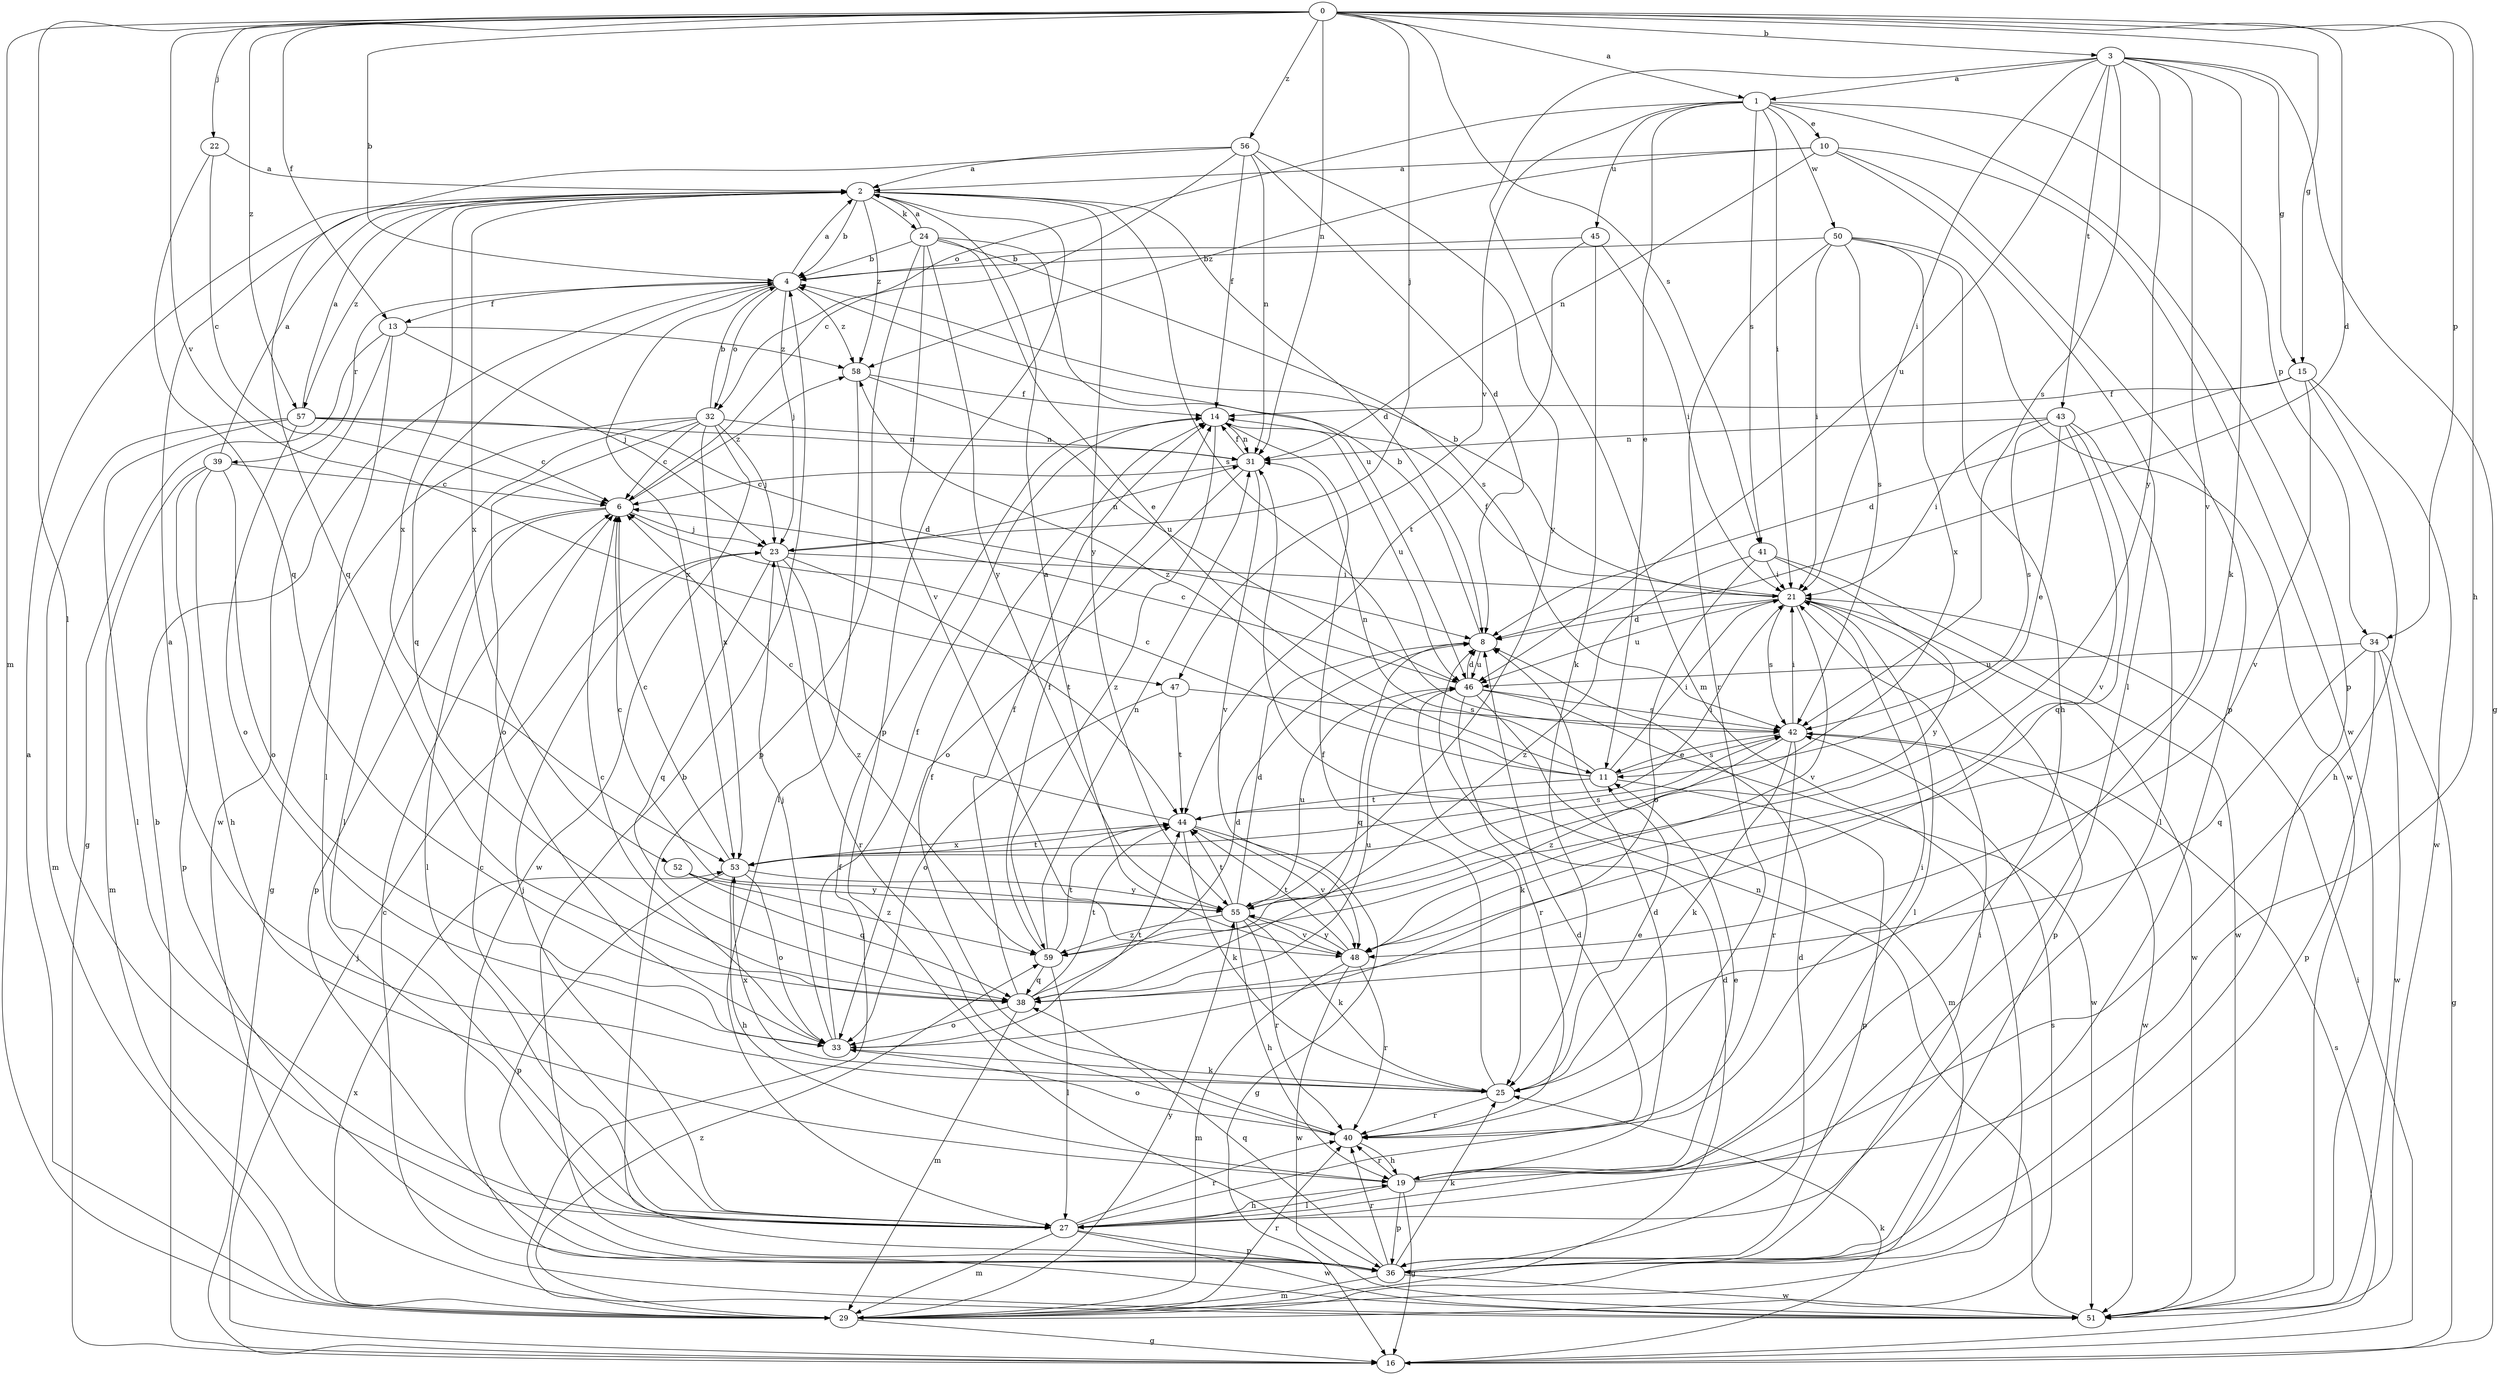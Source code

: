 strict digraph  {
0;
1;
2;
3;
4;
6;
8;
10;
11;
13;
14;
15;
16;
19;
21;
22;
23;
24;
25;
27;
29;
31;
32;
33;
34;
36;
38;
39;
40;
41;
42;
43;
44;
45;
46;
47;
48;
50;
51;
52;
53;
55;
56;
57;
58;
59;
0 -> 1  [label=a];
0 -> 3  [label=b];
0 -> 4  [label=b];
0 -> 8  [label=d];
0 -> 13  [label=f];
0 -> 15  [label=g];
0 -> 19  [label=h];
0 -> 22  [label=j];
0 -> 23  [label=j];
0 -> 27  [label=l];
0 -> 29  [label=m];
0 -> 31  [label=n];
0 -> 34  [label=p];
0 -> 41  [label=s];
0 -> 47  [label=v];
0 -> 56  [label=z];
0 -> 57  [label=z];
1 -> 10  [label=e];
1 -> 11  [label=e];
1 -> 21  [label=i];
1 -> 32  [label=o];
1 -> 34  [label=p];
1 -> 36  [label=p];
1 -> 41  [label=s];
1 -> 45  [label=u];
1 -> 47  [label=v];
1 -> 50  [label=w];
2 -> 4  [label=b];
2 -> 8  [label=d];
2 -> 24  [label=k];
2 -> 36  [label=p];
2 -> 42  [label=s];
2 -> 52  [label=x];
2 -> 53  [label=x];
2 -> 55  [label=y];
2 -> 57  [label=z];
2 -> 58  [label=z];
3 -> 1  [label=a];
3 -> 15  [label=g];
3 -> 16  [label=g];
3 -> 21  [label=i];
3 -> 25  [label=k];
3 -> 29  [label=m];
3 -> 42  [label=s];
3 -> 43  [label=t];
3 -> 46  [label=u];
3 -> 48  [label=v];
3 -> 55  [label=y];
4 -> 2  [label=a];
4 -> 13  [label=f];
4 -> 23  [label=j];
4 -> 32  [label=o];
4 -> 38  [label=q];
4 -> 39  [label=r];
4 -> 53  [label=x];
4 -> 58  [label=z];
6 -> 23  [label=j];
6 -> 27  [label=l];
6 -> 36  [label=p];
6 -> 58  [label=z];
8 -> 4  [label=b];
8 -> 38  [label=q];
8 -> 46  [label=u];
10 -> 2  [label=a];
10 -> 27  [label=l];
10 -> 31  [label=n];
10 -> 36  [label=p];
10 -> 51  [label=w];
10 -> 58  [label=z];
11 -> 6  [label=c];
11 -> 21  [label=i];
11 -> 31  [label=n];
11 -> 36  [label=p];
11 -> 42  [label=s];
11 -> 44  [label=t];
11 -> 58  [label=z];
13 -> 16  [label=g];
13 -> 23  [label=j];
13 -> 27  [label=l];
13 -> 51  [label=w];
13 -> 58  [label=z];
14 -> 31  [label=n];
14 -> 46  [label=u];
14 -> 59  [label=z];
15 -> 8  [label=d];
15 -> 14  [label=f];
15 -> 19  [label=h];
15 -> 48  [label=v];
15 -> 51  [label=w];
16 -> 4  [label=b];
16 -> 21  [label=i];
16 -> 23  [label=j];
16 -> 25  [label=k];
16 -> 42  [label=s];
19 -> 8  [label=d];
19 -> 11  [label=e];
19 -> 16  [label=g];
19 -> 27  [label=l];
19 -> 36  [label=p];
19 -> 40  [label=r];
21 -> 4  [label=b];
21 -> 8  [label=d];
21 -> 14  [label=f];
21 -> 27  [label=l];
21 -> 36  [label=p];
21 -> 42  [label=s];
21 -> 46  [label=u];
21 -> 48  [label=v];
21 -> 51  [label=w];
22 -> 2  [label=a];
22 -> 6  [label=c];
22 -> 38  [label=q];
23 -> 21  [label=i];
23 -> 31  [label=n];
23 -> 38  [label=q];
23 -> 40  [label=r];
23 -> 44  [label=t];
23 -> 59  [label=z];
24 -> 2  [label=a];
24 -> 4  [label=b];
24 -> 11  [label=e];
24 -> 36  [label=p];
24 -> 42  [label=s];
24 -> 46  [label=u];
24 -> 48  [label=v];
24 -> 55  [label=y];
25 -> 2  [label=a];
25 -> 11  [label=e];
25 -> 14  [label=f];
25 -> 40  [label=r];
25 -> 53  [label=x];
27 -> 6  [label=c];
27 -> 8  [label=d];
27 -> 19  [label=h];
27 -> 23  [label=j];
27 -> 29  [label=m];
27 -> 36  [label=p];
27 -> 40  [label=r];
27 -> 51  [label=w];
29 -> 2  [label=a];
29 -> 8  [label=d];
29 -> 14  [label=f];
29 -> 16  [label=g];
29 -> 40  [label=r];
29 -> 42  [label=s];
29 -> 53  [label=x];
29 -> 55  [label=y];
29 -> 59  [label=z];
31 -> 6  [label=c];
31 -> 14  [label=f];
31 -> 33  [label=o];
31 -> 48  [label=v];
32 -> 4  [label=b];
32 -> 6  [label=c];
32 -> 16  [label=g];
32 -> 23  [label=j];
32 -> 27  [label=l];
32 -> 31  [label=n];
32 -> 33  [label=o];
32 -> 51  [label=w];
32 -> 53  [label=x];
33 -> 6  [label=c];
33 -> 14  [label=f];
33 -> 23  [label=j];
33 -> 25  [label=k];
33 -> 44  [label=t];
34 -> 16  [label=g];
34 -> 36  [label=p];
34 -> 38  [label=q];
34 -> 46  [label=u];
34 -> 51  [label=w];
36 -> 4  [label=b];
36 -> 8  [label=d];
36 -> 21  [label=i];
36 -> 25  [label=k];
36 -> 29  [label=m];
36 -> 38  [label=q];
36 -> 40  [label=r];
36 -> 51  [label=w];
38 -> 8  [label=d];
38 -> 14  [label=f];
38 -> 29  [label=m];
38 -> 33  [label=o];
38 -> 44  [label=t];
38 -> 46  [label=u];
39 -> 2  [label=a];
39 -> 6  [label=c];
39 -> 19  [label=h];
39 -> 29  [label=m];
39 -> 33  [label=o];
39 -> 36  [label=p];
40 -> 14  [label=f];
40 -> 19  [label=h];
40 -> 21  [label=i];
40 -> 33  [label=o];
41 -> 21  [label=i];
41 -> 33  [label=o];
41 -> 51  [label=w];
41 -> 55  [label=y];
41 -> 59  [label=z];
42 -> 11  [label=e];
42 -> 21  [label=i];
42 -> 25  [label=k];
42 -> 40  [label=r];
42 -> 51  [label=w];
42 -> 59  [label=z];
43 -> 11  [label=e];
43 -> 21  [label=i];
43 -> 27  [label=l];
43 -> 31  [label=n];
43 -> 38  [label=q];
43 -> 42  [label=s];
43 -> 48  [label=v];
44 -> 6  [label=c];
44 -> 16  [label=g];
44 -> 21  [label=i];
44 -> 25  [label=k];
44 -> 48  [label=v];
44 -> 53  [label=x];
45 -> 4  [label=b];
45 -> 21  [label=i];
45 -> 25  [label=k];
45 -> 44  [label=t];
46 -> 6  [label=c];
46 -> 8  [label=d];
46 -> 25  [label=k];
46 -> 29  [label=m];
46 -> 40  [label=r];
46 -> 42  [label=s];
46 -> 51  [label=w];
47 -> 33  [label=o];
47 -> 42  [label=s];
47 -> 44  [label=t];
48 -> 2  [label=a];
48 -> 29  [label=m];
48 -> 40  [label=r];
48 -> 44  [label=t];
48 -> 51  [label=w];
48 -> 55  [label=y];
50 -> 4  [label=b];
50 -> 19  [label=h];
50 -> 21  [label=i];
50 -> 40  [label=r];
50 -> 42  [label=s];
50 -> 51  [label=w];
50 -> 53  [label=x];
51 -> 6  [label=c];
51 -> 31  [label=n];
52 -> 38  [label=q];
52 -> 55  [label=y];
52 -> 59  [label=z];
53 -> 6  [label=c];
53 -> 19  [label=h];
53 -> 33  [label=o];
53 -> 36  [label=p];
53 -> 42  [label=s];
53 -> 44  [label=t];
53 -> 55  [label=y];
55 -> 6  [label=c];
55 -> 8  [label=d];
55 -> 19  [label=h];
55 -> 25  [label=k];
55 -> 40  [label=r];
55 -> 44  [label=t];
55 -> 46  [label=u];
55 -> 48  [label=v];
55 -> 59  [label=z];
56 -> 2  [label=a];
56 -> 6  [label=c];
56 -> 8  [label=d];
56 -> 14  [label=f];
56 -> 31  [label=n];
56 -> 38  [label=q];
56 -> 55  [label=y];
57 -> 2  [label=a];
57 -> 6  [label=c];
57 -> 8  [label=d];
57 -> 27  [label=l];
57 -> 29  [label=m];
57 -> 31  [label=n];
57 -> 33  [label=o];
58 -> 14  [label=f];
58 -> 27  [label=l];
58 -> 46  [label=u];
59 -> 14  [label=f];
59 -> 27  [label=l];
59 -> 31  [label=n];
59 -> 38  [label=q];
59 -> 44  [label=t];
}
